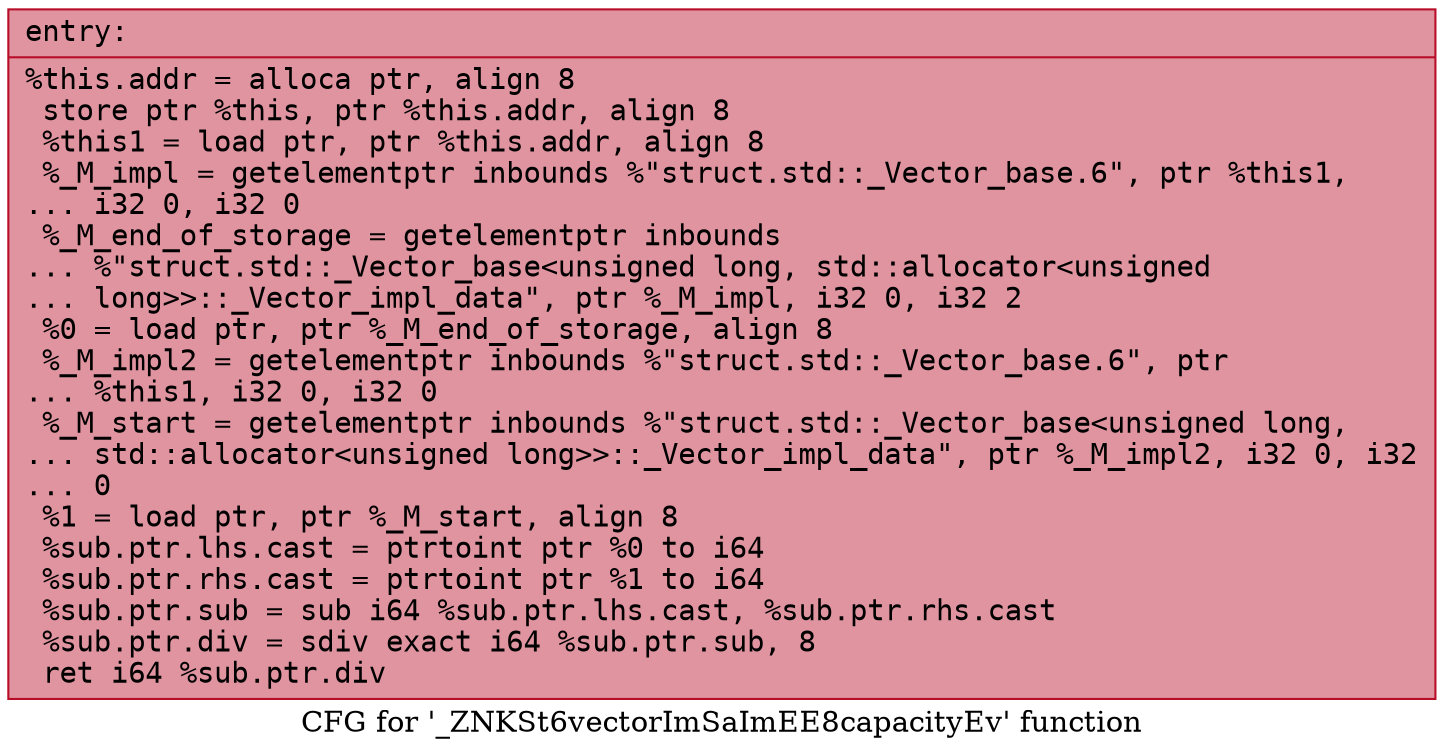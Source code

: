 digraph "CFG for '_ZNKSt6vectorImSaImEE8capacityEv' function" {
	label="CFG for '_ZNKSt6vectorImSaImEE8capacityEv' function";

	Node0x556c3c7b1be0 [shape=record,color="#b70d28ff", style=filled, fillcolor="#b70d2870" fontname="Courier",label="{entry:\l|  %this.addr = alloca ptr, align 8\l  store ptr %this, ptr %this.addr, align 8\l  %this1 = load ptr, ptr %this.addr, align 8\l  %_M_impl = getelementptr inbounds %\"struct.std::_Vector_base.6\", ptr %this1,\l... i32 0, i32 0\l  %_M_end_of_storage = getelementptr inbounds\l... %\"struct.std::_Vector_base\<unsigned long, std::allocator\<unsigned\l... long\>\>::_Vector_impl_data\", ptr %_M_impl, i32 0, i32 2\l  %0 = load ptr, ptr %_M_end_of_storage, align 8\l  %_M_impl2 = getelementptr inbounds %\"struct.std::_Vector_base.6\", ptr\l... %this1, i32 0, i32 0\l  %_M_start = getelementptr inbounds %\"struct.std::_Vector_base\<unsigned long,\l... std::allocator\<unsigned long\>\>::_Vector_impl_data\", ptr %_M_impl2, i32 0, i32\l... 0\l  %1 = load ptr, ptr %_M_start, align 8\l  %sub.ptr.lhs.cast = ptrtoint ptr %0 to i64\l  %sub.ptr.rhs.cast = ptrtoint ptr %1 to i64\l  %sub.ptr.sub = sub i64 %sub.ptr.lhs.cast, %sub.ptr.rhs.cast\l  %sub.ptr.div = sdiv exact i64 %sub.ptr.sub, 8\l  ret i64 %sub.ptr.div\l}"];
}
